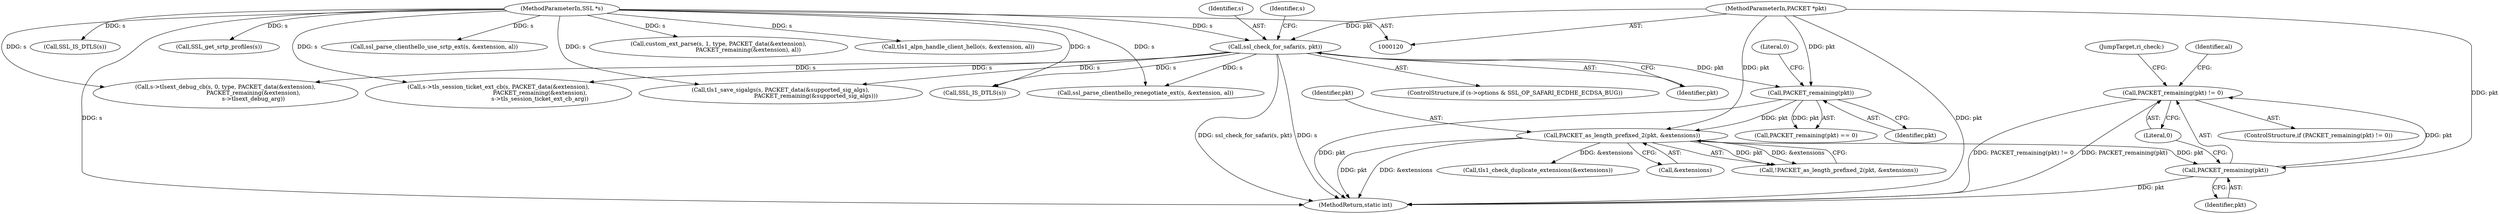 digraph "0_openssl_4ad93618d26a3ea23d36ad5498ff4f59eff3a4d2_7@API" {
"1001057" [label="(Call,PACKET_remaining(pkt) != 0)"];
"1001058" [label="(Call,PACKET_remaining(pkt))"];
"1000258" [label="(Call,PACKET_as_length_prefixed_2(pkt, &extensions))"];
"1000252" [label="(Call,PACKET_remaining(pkt))"];
"1000207" [label="(Call,ssl_check_for_safari(s, pkt))"];
"1000121" [label="(MethodParameterIn,SSL *s)"];
"1000122" [label="(MethodParameterIn,PACKET *pkt)"];
"1000312" [label="(Call,ssl_parse_clienthello_renegotiate_ext(s, &extension, al))"];
"1001059" [label="(Identifier,pkt)"];
"1001095" [label="(MethodReturn,static int)"];
"1001057" [label="(Call,PACKET_remaining(pkt) != 0)"];
"1000251" [label="(Call,PACKET_remaining(pkt) == 0)"];
"1001016" [label="(Call,ssl_parse_clienthello_use_srtp_ext(s, &extension, al))"];
"1000266" [label="(Call,tls1_check_duplicate_extensions(&extensions))"];
"1001042" [label="(Call,custom_ext_parse(s, 1, type, PACKET_data(&extension),\n                                 PACKET_remaining(&extension), al))"];
"1000253" [label="(Identifier,pkt)"];
"1000996" [label="(Call,tls1_alpn_handle_client_hello(s, &extension, al))"];
"1000258" [label="(Call,PACKET_as_length_prefixed_2(pkt, &extensions))"];
"1000207" [label="(Call,ssl_check_for_safari(s, pkt))"];
"1001006" [label="(Call,SSL_IS_DTLS(s))"];
"1001009" [label="(Call,SSL_get_srtp_profiles(s))"];
"1000254" [label="(Literal,0)"];
"1000260" [label="(Call,&extensions)"];
"1000208" [label="(Identifier,s)"];
"1000257" [label="(Call,!PACKET_as_length_prefixed_2(pkt, &extensions))"];
"1000621" [label="(Call,s->tls_session_ticket_ext_cb(s, PACKET_data(&extension),\n                                              PACKET_remaining(&extension),\n                                              s->tls_session_ticket_ext_cb_arg))"];
"1001060" [label="(Literal,0)"];
"1000259" [label="(Identifier,pkt)"];
"1000214" [label="(Identifier,s)"];
"1000201" [label="(ControlStructure,if (s->options & SSL_OP_SAFARI_ECDHE_ECDSA_BUG))"];
"1000252" [label="(Call,PACKET_remaining(pkt))"];
"1001058" [label="(Call,PACKET_remaining(pkt))"];
"1000209" [label="(Identifier,pkt)"];
"1001068" [label="(JumpTarget,ri_check:)"];
"1000678" [label="(Call,tls1_save_sigalgs(s, PACKET_data(&supported_sig_algs),\n                                       PACKET_remaining(&supported_sig_algs)))"];
"1000122" [label="(MethodParameterIn,PACKET *pkt)"];
"1001064" [label="(Identifier,al)"];
"1001056" [label="(ControlStructure,if (PACKET_remaining(pkt) != 0))"];
"1000901" [label="(Call,SSL_IS_DTLS(s))"];
"1000121" [label="(MethodParameterIn,SSL *s)"];
"1000292" [label="(Call,s->tlsext_debug_cb(s, 0, type, PACKET_data(&extension),\n                               PACKET_remaining(&extension),\n                               s->tlsext_debug_arg))"];
"1001057" -> "1001056"  [label="AST: "];
"1001057" -> "1001060"  [label="CFG: "];
"1001058" -> "1001057"  [label="AST: "];
"1001060" -> "1001057"  [label="AST: "];
"1001064" -> "1001057"  [label="CFG: "];
"1001068" -> "1001057"  [label="CFG: "];
"1001057" -> "1001095"  [label="DDG: PACKET_remaining(pkt) != 0"];
"1001057" -> "1001095"  [label="DDG: PACKET_remaining(pkt)"];
"1001058" -> "1001057"  [label="DDG: pkt"];
"1001058" -> "1001059"  [label="CFG: "];
"1001059" -> "1001058"  [label="AST: "];
"1001060" -> "1001058"  [label="CFG: "];
"1001058" -> "1001095"  [label="DDG: pkt"];
"1000258" -> "1001058"  [label="DDG: pkt"];
"1000122" -> "1001058"  [label="DDG: pkt"];
"1000258" -> "1000257"  [label="AST: "];
"1000258" -> "1000260"  [label="CFG: "];
"1000259" -> "1000258"  [label="AST: "];
"1000260" -> "1000258"  [label="AST: "];
"1000257" -> "1000258"  [label="CFG: "];
"1000258" -> "1001095"  [label="DDG: pkt"];
"1000258" -> "1001095"  [label="DDG: &extensions"];
"1000258" -> "1000257"  [label="DDG: pkt"];
"1000258" -> "1000257"  [label="DDG: &extensions"];
"1000252" -> "1000258"  [label="DDG: pkt"];
"1000122" -> "1000258"  [label="DDG: pkt"];
"1000258" -> "1000266"  [label="DDG: &extensions"];
"1000252" -> "1000251"  [label="AST: "];
"1000252" -> "1000253"  [label="CFG: "];
"1000253" -> "1000252"  [label="AST: "];
"1000254" -> "1000252"  [label="CFG: "];
"1000252" -> "1001095"  [label="DDG: pkt"];
"1000252" -> "1000251"  [label="DDG: pkt"];
"1000207" -> "1000252"  [label="DDG: pkt"];
"1000122" -> "1000252"  [label="DDG: pkt"];
"1000207" -> "1000201"  [label="AST: "];
"1000207" -> "1000209"  [label="CFG: "];
"1000208" -> "1000207"  [label="AST: "];
"1000209" -> "1000207"  [label="AST: "];
"1000214" -> "1000207"  [label="CFG: "];
"1000207" -> "1001095"  [label="DDG: s"];
"1000207" -> "1001095"  [label="DDG: ssl_check_for_safari(s, pkt)"];
"1000121" -> "1000207"  [label="DDG: s"];
"1000122" -> "1000207"  [label="DDG: pkt"];
"1000207" -> "1000292"  [label="DDG: s"];
"1000207" -> "1000312"  [label="DDG: s"];
"1000207" -> "1000621"  [label="DDG: s"];
"1000207" -> "1000678"  [label="DDG: s"];
"1000207" -> "1000901"  [label="DDG: s"];
"1000121" -> "1000120"  [label="AST: "];
"1000121" -> "1001095"  [label="DDG: s"];
"1000121" -> "1000292"  [label="DDG: s"];
"1000121" -> "1000312"  [label="DDG: s"];
"1000121" -> "1000621"  [label="DDG: s"];
"1000121" -> "1000678"  [label="DDG: s"];
"1000121" -> "1000901"  [label="DDG: s"];
"1000121" -> "1000996"  [label="DDG: s"];
"1000121" -> "1001006"  [label="DDG: s"];
"1000121" -> "1001009"  [label="DDG: s"];
"1000121" -> "1001016"  [label="DDG: s"];
"1000121" -> "1001042"  [label="DDG: s"];
"1000122" -> "1000120"  [label="AST: "];
"1000122" -> "1001095"  [label="DDG: pkt"];
}
